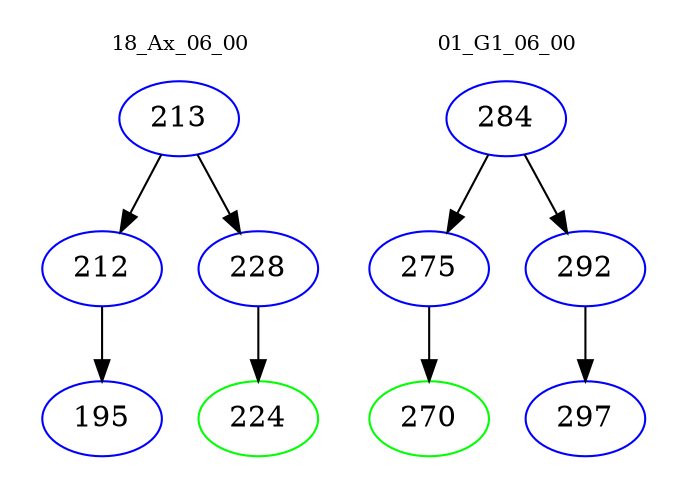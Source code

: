 digraph{
subgraph cluster_0 {
color = white
label = "18_Ax_06_00";
fontsize=10;
T0_213 [label="213", color="blue"]
T0_213 -> T0_212 [color="black"]
T0_212 [label="212", color="blue"]
T0_212 -> T0_195 [color="black"]
T0_195 [label="195", color="blue"]
T0_213 -> T0_228 [color="black"]
T0_228 [label="228", color="blue"]
T0_228 -> T0_224 [color="black"]
T0_224 [label="224", color="green"]
}
subgraph cluster_1 {
color = white
label = "01_G1_06_00";
fontsize=10;
T1_284 [label="284", color="blue"]
T1_284 -> T1_275 [color="black"]
T1_275 [label="275", color="blue"]
T1_275 -> T1_270 [color="black"]
T1_270 [label="270", color="green"]
T1_284 -> T1_292 [color="black"]
T1_292 [label="292", color="blue"]
T1_292 -> T1_297 [color="black"]
T1_297 [label="297", color="blue"]
}
}
